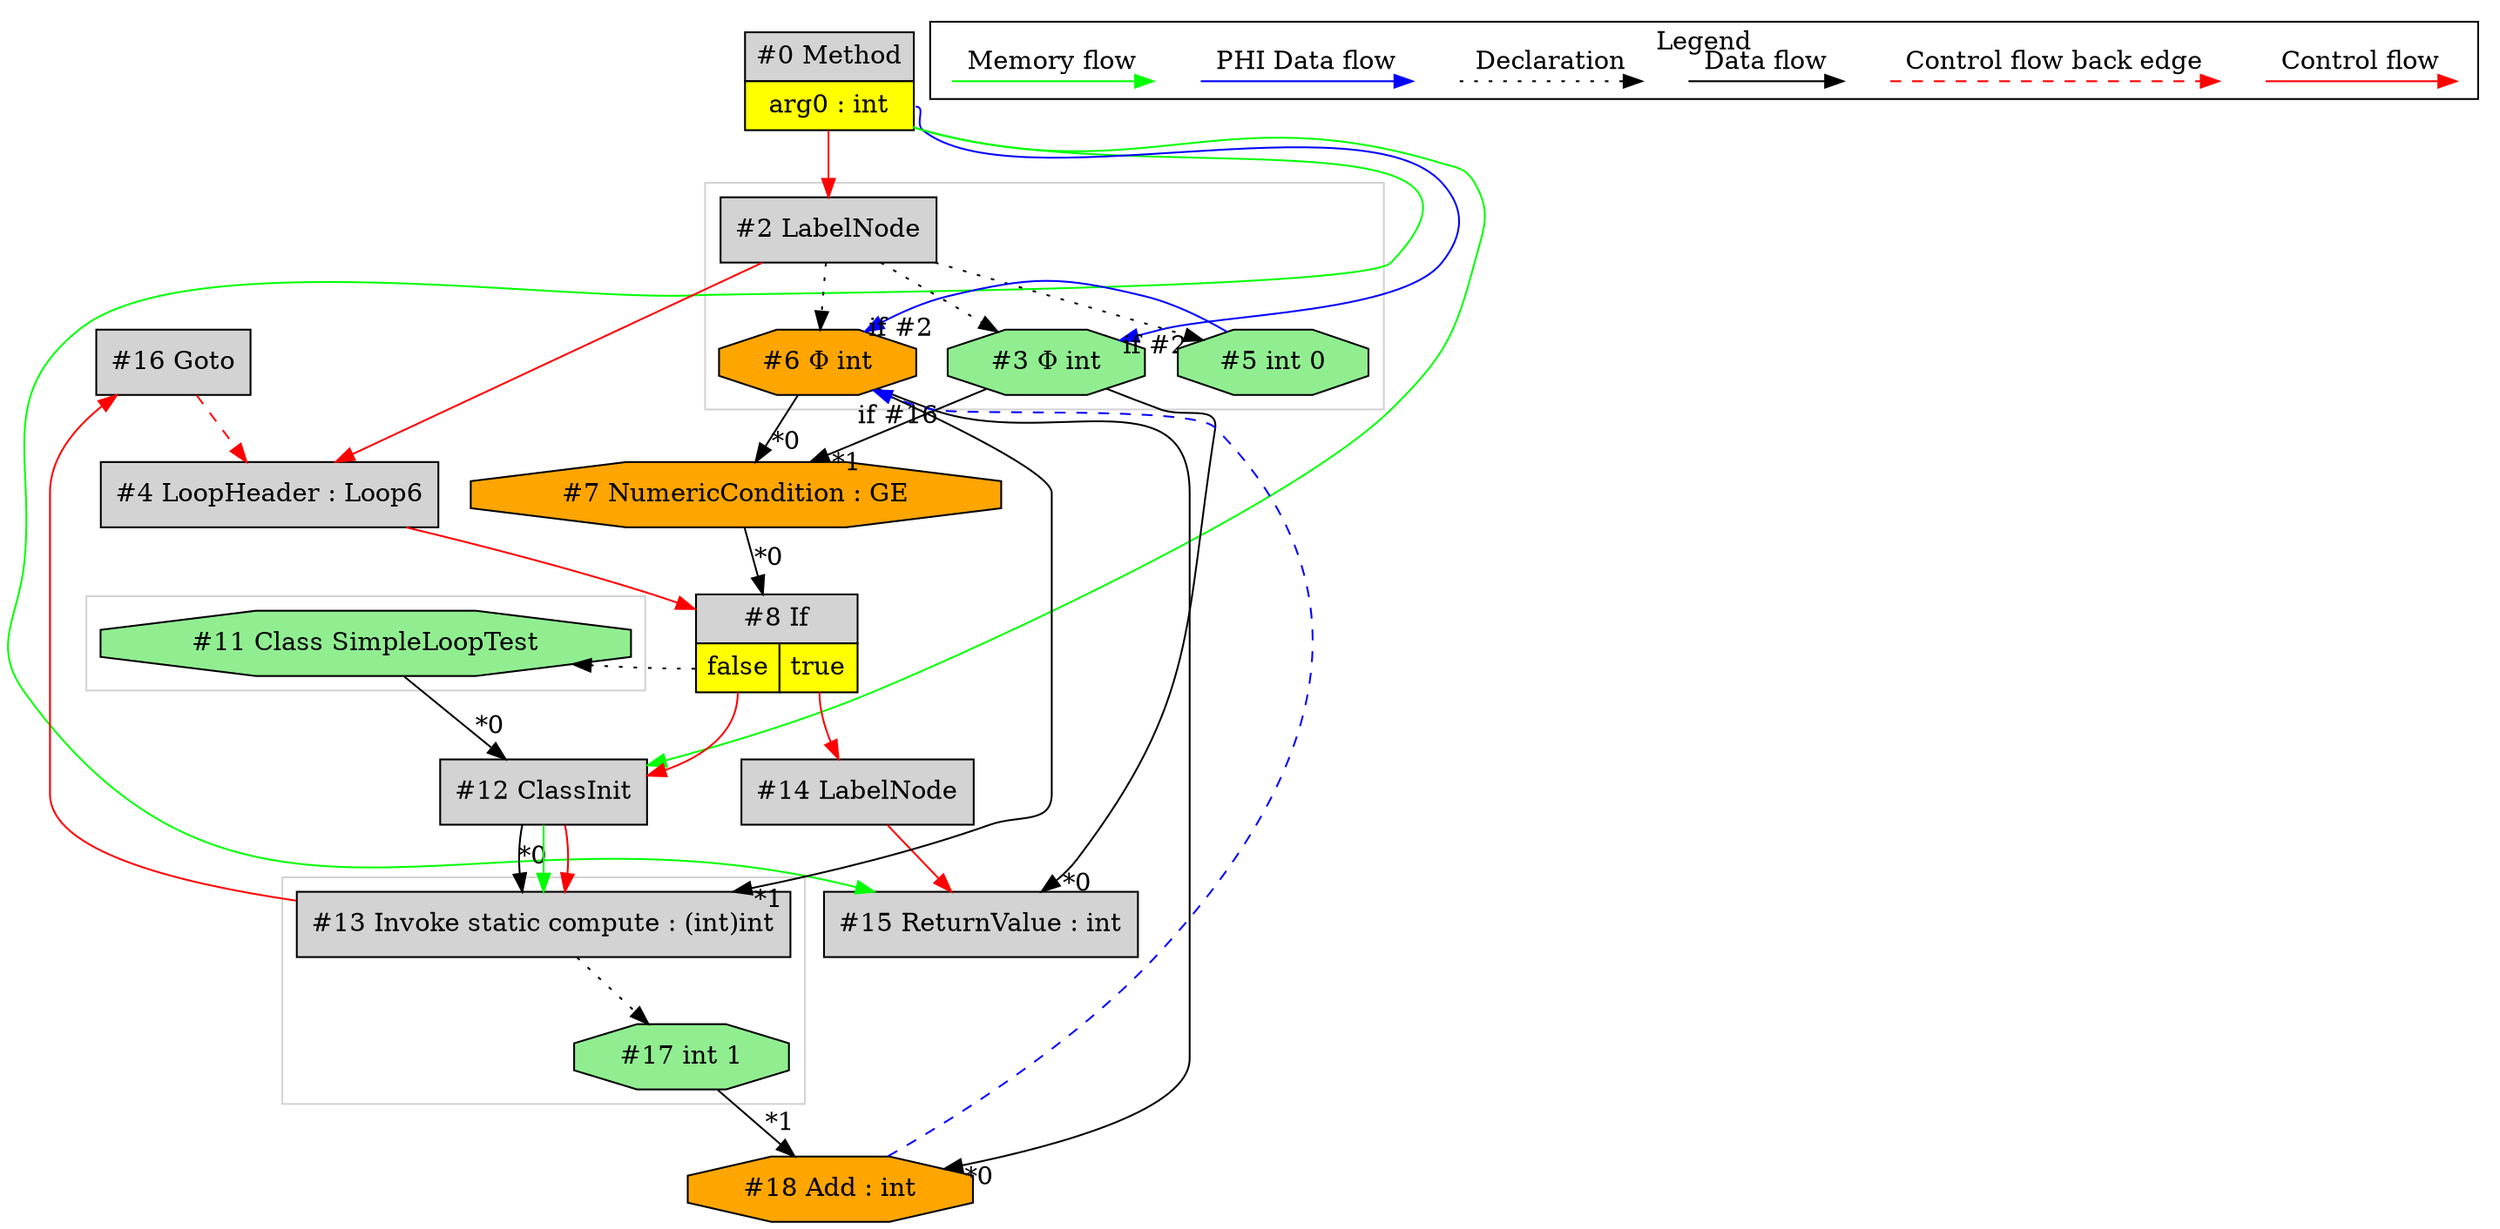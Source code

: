 digraph {
 ordering="in";
 node0[margin="0", label=<<table border="0" cellborder="1" cellspacing="0" cellpadding="5"><tr><td colspan="1">#0 Method</td></tr><tr><td port="prj1" bgcolor="yellow">arg0 : int</td></tr></table>>,shape=none, fillcolor=lightgrey, style=filled];
 node15[label="#15 ReturnValue : int",shape=box, fillcolor=lightgrey, style=filled];
 node3 -> node15[headlabel="*0", labeldistance=2];
 node14 -> node15[labeldistance=2, color=red, fontcolor=red];
 node0 -> node15[labeldistance=2, color=green, constraint=false];
 node14[label="#14 LabelNode",shape=box, fillcolor=lightgrey, style=filled];
 node8:prj10 -> node14[labeldistance=2, color=red, fontcolor=red];
 node8[margin="0", label=<<table border="0" cellborder="1" cellspacing="0" cellpadding="5"><tr><td colspan="2">#8 If</td></tr><tr><td port="prj9" bgcolor="yellow">false</td><td port="prj10" bgcolor="yellow">true</td></tr></table>>,shape=none, fillcolor=lightgrey, style=filled];
 node7 -> node8[headlabel="*0", labeldistance=2];
 node4 -> node8[labeldistance=2, color=red, fontcolor=red];
 node4[label="#4 LoopHeader : Loop6",shape=box, fillcolor=lightgrey, style=filled];
 node2 -> node4[labeldistance=2, color=red, fontcolor=red];
 node16 -> node4[labeldistance=2, color=red, fontcolor=red, style=dashed];
 node16[label="#16 Goto",shape=box, fillcolor=lightgrey, style=filled];
 node13 -> node16[labeldistance=2, color=red, fontcolor=red];
 node13[label="#13 Invoke static compute : (int)int",shape=box, fillcolor=lightgrey, style=filled];
 node12 -> node13[headlabel="*0", labeldistance=2];
 node6 -> node13[headlabel="*1", labeldistance=2];
 node12 -> node13[labeldistance=2, color=green, constraint=false];
 node12 -> node13[labeldistance=2, color=red, fontcolor=red];
 node12[label="#12 ClassInit",shape=box, fillcolor=lightgrey, style=filled];
 node11 -> node12[headlabel="*0", labeldistance=2];
 node0 -> node12[labeldistance=2, color=green, constraint=false];
 node8:prj9 -> node12[labeldistance=2, color=red, fontcolor=red];
 node11[label="#11 Class SimpleLoopTest",shape=octagon, fillcolor=lightgreen, style=filled];
 node8:prj9 -> node11[style=dotted];
 node6[label="#6 Φ int",shape=octagon, fillcolor=orange, style=filled];
 node2 -> node6[style=dotted];
 node5 -> node6[headlabel="if #2", labeldistance=2, color=blue, constraint=false];
 node18 -> node6[headlabel="if #16", labeldistance=2, color=blue, constraint=false, style=dashed];
 node18[label="#18 Add : int",shape=octagon, fillcolor=orange, style=filled];
 node6 -> node18[headlabel="*0", labeldistance=2];
 node17 -> node18[headlabel="*1", labeldistance=2];
 node17[label="#17 int 1",shape=octagon, fillcolor=lightgreen, style=filled];
 node13 -> node17[style=dotted];
 node5[label="#5 int 0",shape=octagon, fillcolor=lightgreen, style=filled];
 node2 -> node5[style=dotted];
 node2[label="#2 LabelNode",shape=box, fillcolor=lightgrey, style=filled];
 node0 -> node2[labeldistance=2, color=red, fontcolor=red];
 node3[label="#3 Φ int",shape=octagon, fillcolor=lightgreen, style=filled];
 node2 -> node3[style=dotted];
 node0:prj1 -> node3[headlabel="if #2", labeldistance=2, color=blue, constraint=false];
 node7[label="#7 NumericCondition : GE",shape=octagon, fillcolor=orange, style=filled];
 node6 -> node7[headlabel="*0", labeldistance=2];
 node3 -> node7[headlabel="*1", labeldistance=2];
 subgraph cluster_0 {
  color=lightgray;
  node13;
  node17;
 }
 subgraph cluster_1 {
  color=lightgray;
  node11;
 }
 subgraph cluster_2 {
  color=lightgray;
  node2;
  node3;
  node5;
  node6;
 }
 subgraph cluster_000 {
  label = "Legend";
  node [shape=point]
  {
   rank=same;
   c0 [style = invis];
   c1 [style = invis];
   c2 [style = invis];
   c3 [style = invis];
   d0 [style = invis];
   d1 [style = invis];
   d2 [style = invis];
   d3 [style = invis];
   d4 [style = invis];
   d5 [style = invis];
   d6 [style = invis];
   d7 [style = invis];
  }
  c0 -> c1 [label="Control flow", style=solid, color=red]
  c2 -> c3 [label="Control flow back edge", style=dashed, color=red]
  d0 -> d1 [label="Data flow"]
  d2 -> d3 [label="Declaration", style=dotted]
  d4 -> d5 [label="PHI Data flow", color=blue]
  d6 -> d7 [label="Memory flow", color=green]
 }

}
